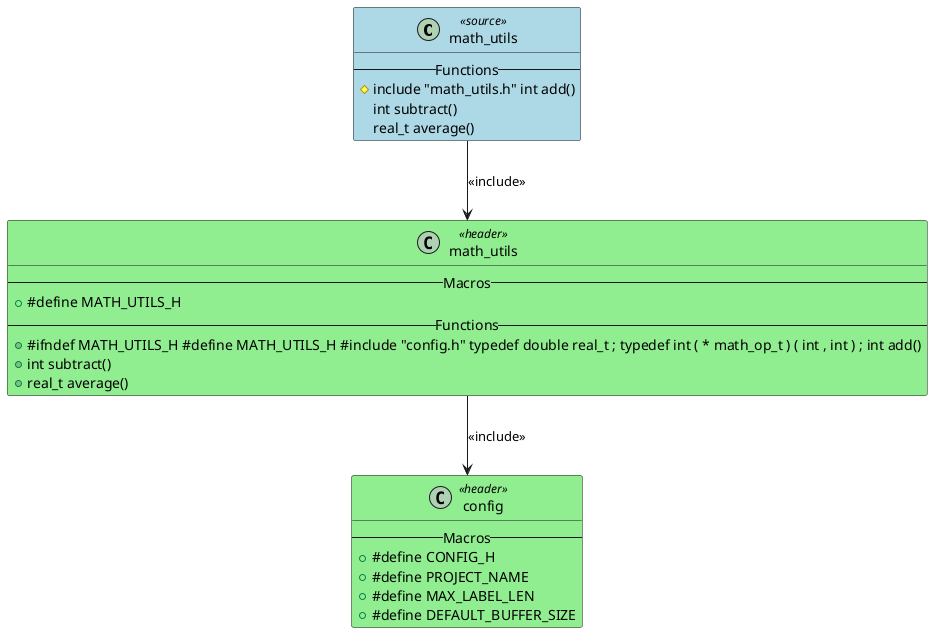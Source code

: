 @startuml math_utils

class "math_utils" as MATH_UTILS <<source>> #LightBlue
{
    -- Functions --
    #include "math_utils.h" int add()
    int subtract()
    real_t average()
}

class "math_utils" as HEADER_MATH_UTILS <<header>> #LightGreen
{
    -- Macros --
    + #define MATH_UTILS_H
    -- Functions --
    + #ifndef MATH_UTILS_H #define MATH_UTILS_H #include "config.h" typedef double real_t ; typedef int ( * math_op_t ) ( int , int ) ; int add()
    + int subtract()
    + real_t average()
}

class "config" as HEADER_CONFIG <<header>> #LightGreen
{
    -- Macros --
    + #define CONFIG_H
    + #define PROJECT_NAME
    + #define MAX_LABEL_LEN
    + #define DEFAULT_BUFFER_SIZE
}

MATH_UTILS --> HEADER_MATH_UTILS : <<include>>
HEADER_MATH_UTILS --> HEADER_CONFIG : <<include>>

@enduml